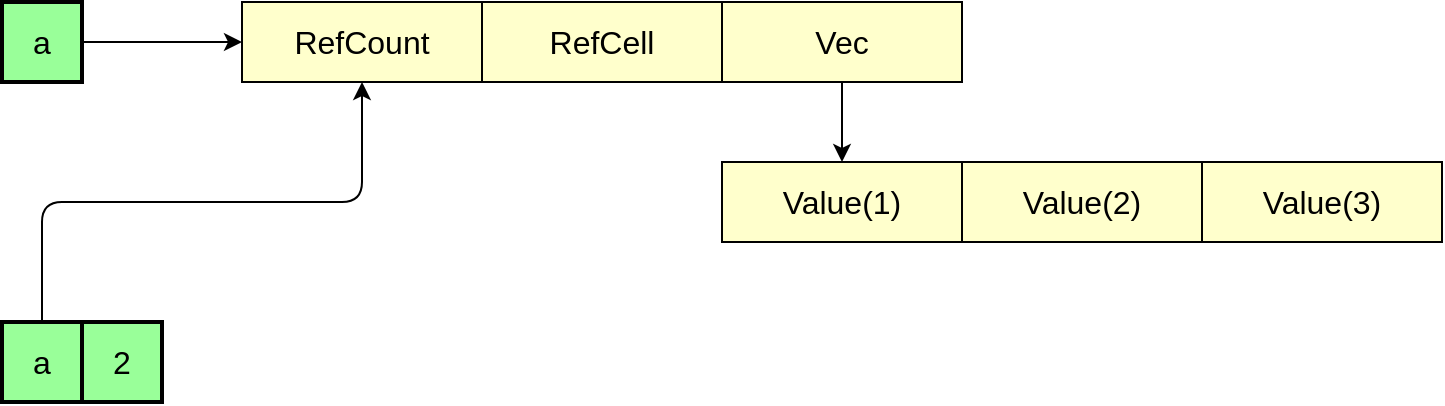 <mxfile>
    <diagram id="-72W-1_LjuiYcz1S8hm-" name="Page-1">
        <mxGraphModel dx="1053" dy="578" grid="1" gridSize="10" guides="1" tooltips="1" connect="1" arrows="1" fold="1" page="1" pageScale="1" pageWidth="850" pageHeight="1100" math="0" shadow="0">
            <root>
                <mxCell id="0"/>
                <mxCell id="1" parent="0"/>
                <mxCell id="26" style="edgeStyle=orthogonalEdgeStyle;html=1;exitX=1;exitY=0.5;exitDx=0;exitDy=0;entryX=0;entryY=0.5;entryDx=0;entryDy=0;fontSize=16;" parent="1" source="2" target="3" edge="1">
                    <mxGeometry relative="1" as="geometry"/>
                </mxCell>
                <mxCell id="2" value="a" style="rounded=0;whiteSpace=wrap;html=1;fontSize=16;strokeWidth=2;fillColor=#99FF99;" parent="1" vertex="1">
                    <mxGeometry x="40" y="80" width="40" height="40" as="geometry"/>
                </mxCell>
                <mxCell id="3" value="RefCount" style="rounded=0;whiteSpace=wrap;html=1;fontSize=16;fillColor=#FFFFCC;" parent="1" vertex="1">
                    <mxGeometry x="160" y="80" width="120" height="40" as="geometry"/>
                </mxCell>
                <mxCell id="4" value="RefCell" style="rounded=0;whiteSpace=wrap;html=1;fontSize=16;fillColor=#FFFFCC;" parent="1" vertex="1">
                    <mxGeometry x="280" y="80" width="120" height="40" as="geometry"/>
                </mxCell>
                <mxCell id="11" style="edgeStyle=none;html=1;exitX=0.5;exitY=1;exitDx=0;exitDy=0;entryX=0.5;entryY=0;entryDx=0;entryDy=0;fontSize=16;" parent="1" source="5" target="10" edge="1">
                    <mxGeometry relative="1" as="geometry"/>
                </mxCell>
                <mxCell id="5" value="Vec" style="rounded=0;whiteSpace=wrap;html=1;fontSize=16;fillColor=#FFFFCC;" parent="1" vertex="1">
                    <mxGeometry x="400" y="80" width="120" height="40" as="geometry"/>
                </mxCell>
                <mxCell id="28" style="edgeStyle=orthogonalEdgeStyle;html=1;exitX=0.5;exitY=0;exitDx=0;exitDy=0;fontSize=16;" parent="1" source="27" target="3" edge="1">
                    <mxGeometry relative="1" as="geometry">
                        <mxPoint x="440" y="420" as="targetPoint"/>
                    </mxGeometry>
                </mxCell>
                <mxCell id="27" value="a" style="rounded=0;whiteSpace=wrap;html=1;fontSize=16;strokeWidth=2;fillColor=#99FF99;" parent="1" vertex="1">
                    <mxGeometry x="40" y="240" width="40" height="40" as="geometry"/>
                </mxCell>
                <mxCell id="29" value="" style="group" parent="1" vertex="1" connectable="0">
                    <mxGeometry x="400" y="160" width="360" height="40" as="geometry"/>
                </mxCell>
                <mxCell id="10" value="Value(1)" style="rounded=0;whiteSpace=wrap;html=1;fontSize=16;fillColor=#FFFFCC;" parent="29" vertex="1">
                    <mxGeometry width="120" height="40" as="geometry"/>
                </mxCell>
                <mxCell id="12" value="Value(2)" style="rounded=0;whiteSpace=wrap;html=1;fontSize=16;fillColor=#FFFFCC;" parent="29" vertex="1">
                    <mxGeometry x="120" width="120" height="40" as="geometry"/>
                </mxCell>
                <mxCell id="13" value="Value(3)" style="rounded=0;whiteSpace=wrap;html=1;fontSize=16;fillColor=#FFFFCC;" parent="29" vertex="1">
                    <mxGeometry x="240" width="120" height="40" as="geometry"/>
                </mxCell>
                <mxCell id="30" value="2" style="rounded=0;whiteSpace=wrap;html=1;fontSize=16;strokeWidth=2;fillColor=#99FF99;" vertex="1" parent="1">
                    <mxGeometry x="80" y="240" width="40" height="40" as="geometry"/>
                </mxCell>
            </root>
        </mxGraphModel>
    </diagram>
</mxfile>